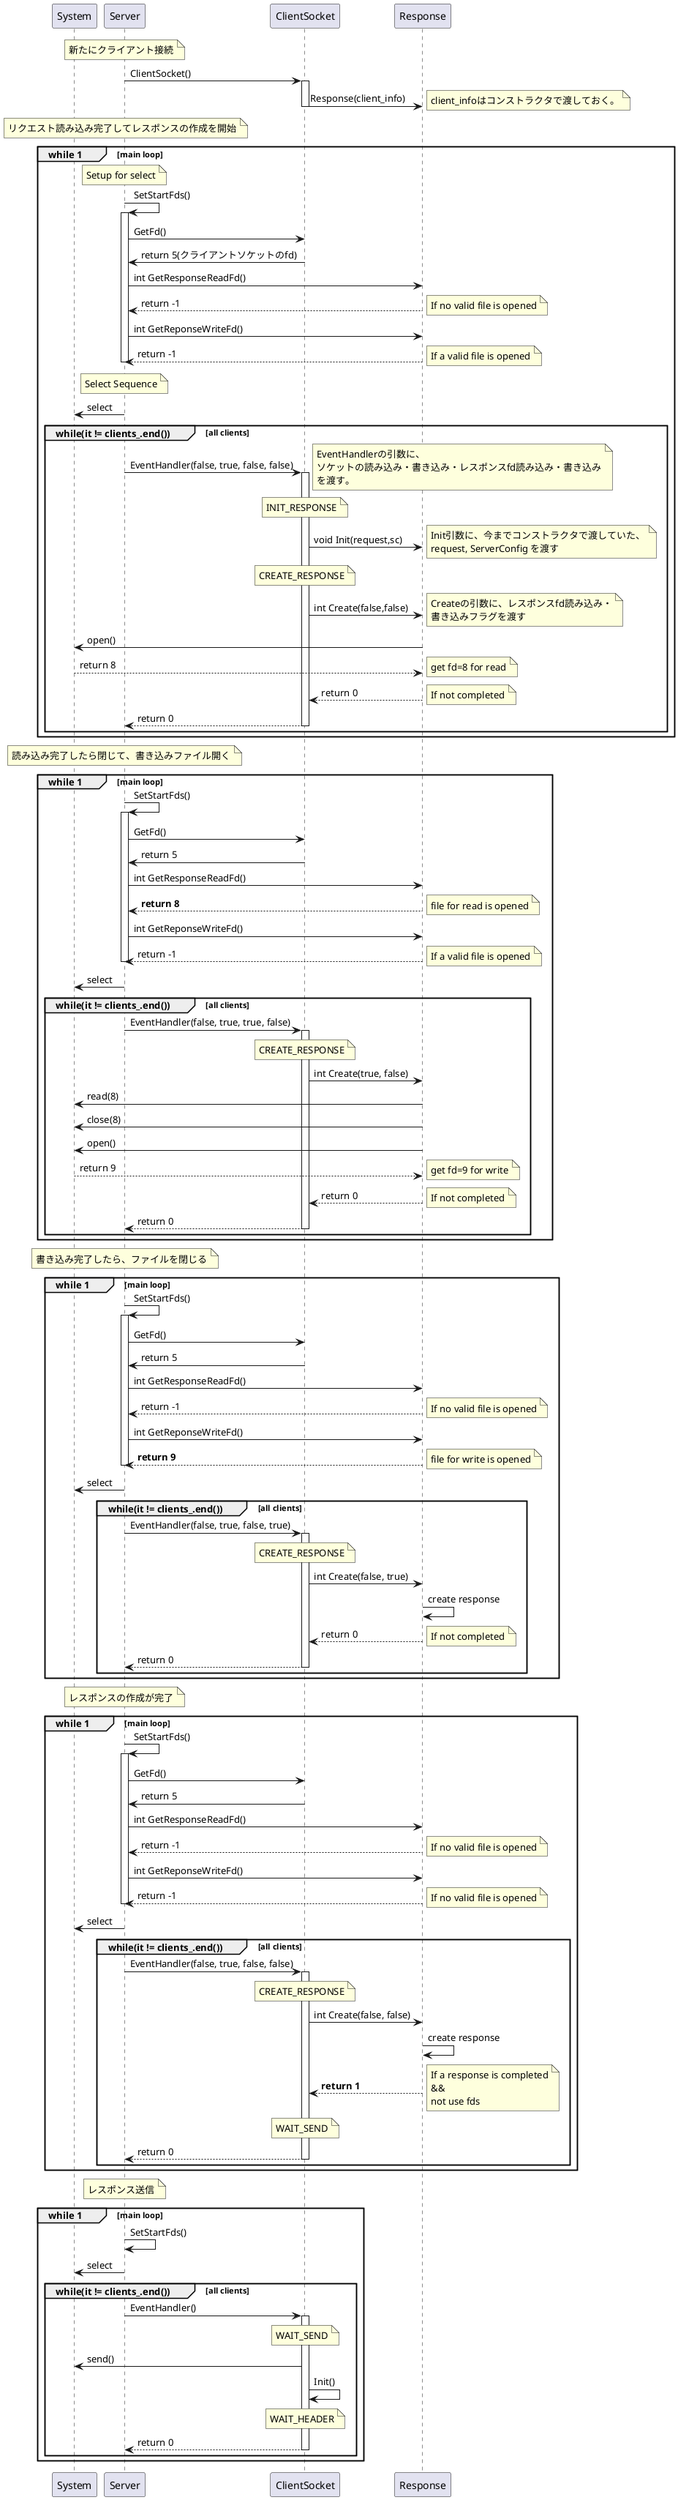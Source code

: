 @startuml

participant System
participant Server
participant ClientSocket
participant Response


note over Server: 新たにクライアント接続
Server -> ClientSocket: ClientSocket()
activate ClientSocket
ClientSocket -> Response: Response(client_info)
note right: client_infoはコンストラクタで渡しておく。
deactivate ClientSocket

note over Server: リクエスト読み込み完了してレスポンスの作成を開始
group while 1 [main loop]
	note over Server: Setup for select
	Server -> Server: SetStartFds()
	activate Server
	Server -> ClientSocket: GetFd()
	ClientSocket -> Server: return 5(クライアントソケットのfd)
	Server -> Response: int GetResponseReadFd()
	Response --> Server: return -1
	note right: If no valid file is opened
	Server -> Response: int GetReponseWriteFd()
	Response --> Server: return -1
	note right: If a valid file is opened
	deactivate Server

	note over Server: Select Sequence
	System <- Server: select
	group while(it != clients_.end()) [all clients]
		Server -> ClientSocket: EventHandler(false, true, false, false)
		note right: EventHandlerの引数に、\nソケットの読み込み・書き込み・レスポンスfd読み込み・書き込み\nを渡す。
		activate ClientSocket
		note over ClientSocket: INIT_RESPONSE
		ClientSocket -> Response: void Init(request,sc)
		note right: Init引数に、今までコンストラクタで渡していた、\nrequest, ServerConfig を渡す
		note over ClientSocket: CREATE_RESPONSE
		ClientSocket -> Response: int Create(false,false)
		note right: Createの引数に、レスポンスfd読み込み・\n書き込みフラグを渡す
		System <- Response: open()
		System --> Response: return 8
		note right: get fd=8 for read
		Response --> ClientSocket: return 0
		note right: If not completed
		Server <-- ClientSocket: return 0
		deactivate ClientSocket
	end
end

note over Server: 読み込み完了したら閉じて、書き込みファイル開く
group while 1 [main loop]
	Server -> Server: SetStartFds()
	activate Server
	Server -> ClientSocket: GetFd()
	ClientSocket -> Server: return 5
	Server -> Response: int GetResponseReadFd()
	Response --> Server: **return 8**
	note right: file for read is opened
	Server -> Response: int GetReponseWriteFd()
	Response --> Server: return -1
	note right: If a valid file is opened
	deactivate Server

	System <- Server: select
	group while(it != clients_.end()) [all clients]
		Server -> ClientSocket: EventHandler(false, true, true, false)
		activate ClientSocket
		note over ClientSocket: CREATE_RESPONSE
		ClientSocket -> Response: int Create(true, false)
		System <- Response: read(8)
		System <- Response: close(8)
		System <- Response: open()
		System --> Response: return 9
		note right: get fd=9 for write
		Response --> ClientSocket: return 0
		note right: If not completed
		Server <-- ClientSocket: return 0
		deactivate ClientSocket
	end
end

note over Server: 書き込み完了したら、ファイルを閉じる
group while 1 [main loop]
	Server -> Server: SetStartFds()
	activate Server
	Server -> ClientSocket: GetFd()
	ClientSocket -> Server: return 5
	Server -> Response: int GetResponseReadFd()
	Response --> Server: return -1
	note right: If no valid file is opened
	Server -> Response: int GetReponseWriteFd()
	Response --> Server: **return 9**
	note right: file for write is opened
	deactivate Server

	System <- Server: select
	group while(it != clients_.end()) [all clients]
		Server -> ClientSocket: EventHandler(false, true, false, true)
		activate ClientSocket
		note over ClientSocket: CREATE_RESPONSE
		ClientSocket -> Response: int Create(false, true)
		Response -> Response: create response
		Response --> ClientSocket: return 0
		note right: If not completed
		Server <-- ClientSocket: return 0
		deactivate ClientSocket
	end
end

note over Server: レスポンスの作成が完了
group while 1 [main loop]
	Server -> Server: SetStartFds()
	activate Server
	Server -> ClientSocket: GetFd()
	ClientSocket -> Server: return 5
	Server -> Response: int GetResponseReadFd()
	Response --> Server: return -1
	note right: If no valid file is opened
	Server -> Response: int GetReponseWriteFd()
	Response --> Server: return -1
	note right: If no valid file is opened
	deactivate Server

	System <- Server: select
	group while(it != clients_.end()) [all clients]
		Server -> ClientSocket: EventHandler(false, true, false, false)
		activate ClientSocket
		note over ClientSocket: CREATE_RESPONSE
		ClientSocket -> Response: int Create(false, false)
		Response -> Response: create response
		Response --> ClientSocket: **return 1**
		note over ClientSocket: WAIT_SEND
		note right: If a response is completed\n&&\nnot use fds
		Server <-- ClientSocket: return 0
		deactivate ClientSocket
	end
end

note over Server: レスポンス送信
group while 1 [main loop]
	Server -> Server: SetStartFds()
	System <- Server: select
	group while(it != clients_.end()) [all clients]
		Server -> ClientSocket: EventHandler()
		activate ClientSocket
		note over ClientSocket: WAIT_SEND
		System <- ClientSocket: send()
		ClientSocket -> ClientSocket: Init()
		note over ClientSocket: WAIT_HEADER
		Server <-- ClientSocket: return 0
		deactivate ClientSocket
	end
end


@enduml
